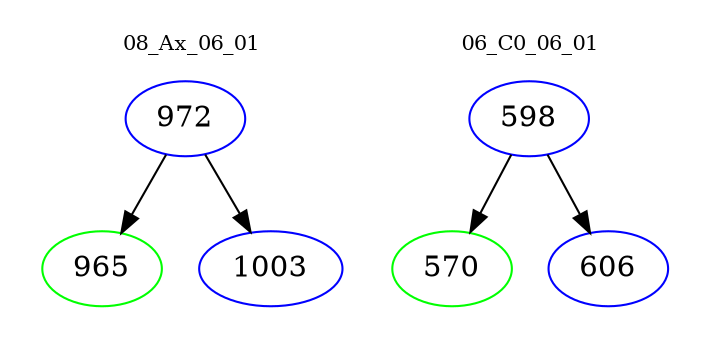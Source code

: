 digraph{
subgraph cluster_0 {
color = white
label = "08_Ax_06_01";
fontsize=10;
T0_972 [label="972", color="blue"]
T0_972 -> T0_965 [color="black"]
T0_965 [label="965", color="green"]
T0_972 -> T0_1003 [color="black"]
T0_1003 [label="1003", color="blue"]
}
subgraph cluster_1 {
color = white
label = "06_C0_06_01";
fontsize=10;
T1_598 [label="598", color="blue"]
T1_598 -> T1_570 [color="black"]
T1_570 [label="570", color="green"]
T1_598 -> T1_606 [color="black"]
T1_606 [label="606", color="blue"]
}
}
